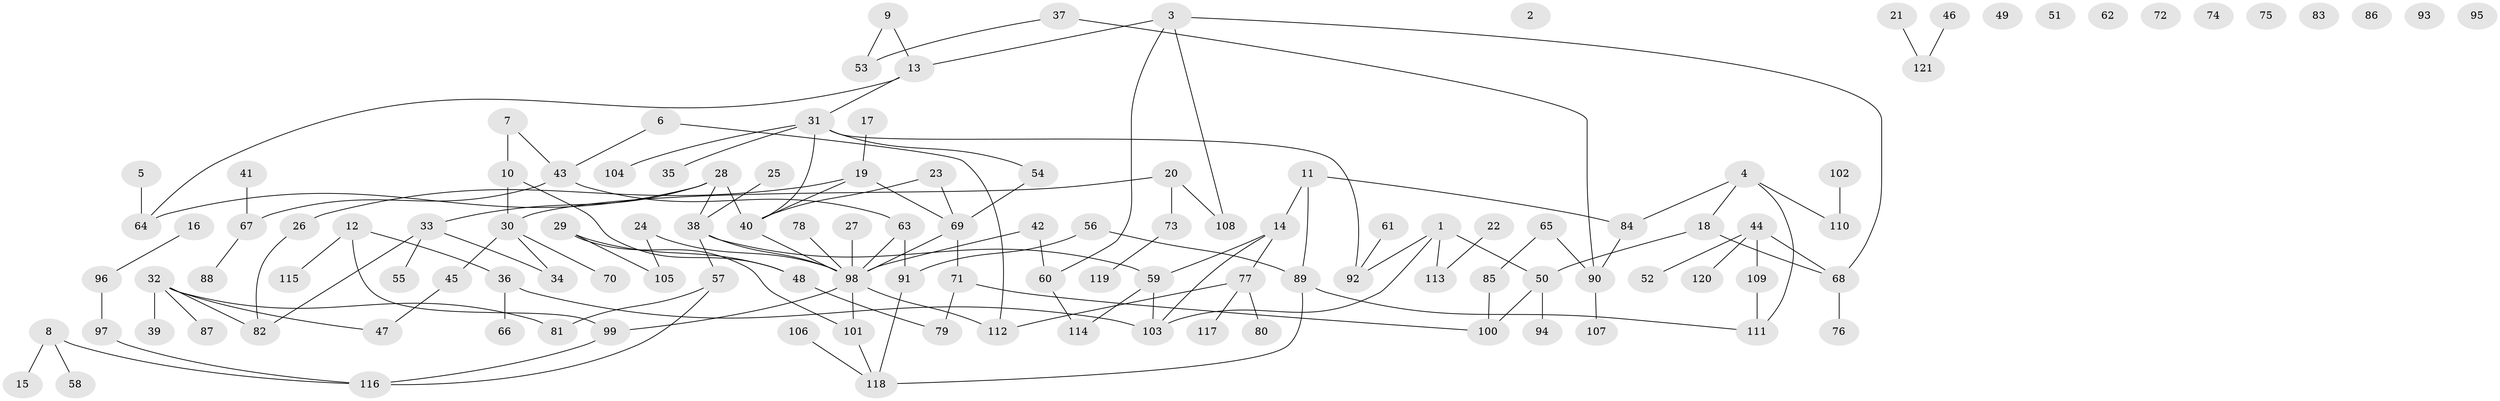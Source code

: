 // coarse degree distribution, {4: 0.1511627906976744, 0: 0.12790697674418605, 6: 0.03488372093023256, 1: 0.29069767441860467, 2: 0.1744186046511628, 3: 0.12790697674418605, 5: 0.08139534883720931, 11: 0.011627906976744186}
// Generated by graph-tools (version 1.1) at 2025/23/03/03/25 07:23:24]
// undirected, 121 vertices, 139 edges
graph export_dot {
graph [start="1"]
  node [color=gray90,style=filled];
  1;
  2;
  3;
  4;
  5;
  6;
  7;
  8;
  9;
  10;
  11;
  12;
  13;
  14;
  15;
  16;
  17;
  18;
  19;
  20;
  21;
  22;
  23;
  24;
  25;
  26;
  27;
  28;
  29;
  30;
  31;
  32;
  33;
  34;
  35;
  36;
  37;
  38;
  39;
  40;
  41;
  42;
  43;
  44;
  45;
  46;
  47;
  48;
  49;
  50;
  51;
  52;
  53;
  54;
  55;
  56;
  57;
  58;
  59;
  60;
  61;
  62;
  63;
  64;
  65;
  66;
  67;
  68;
  69;
  70;
  71;
  72;
  73;
  74;
  75;
  76;
  77;
  78;
  79;
  80;
  81;
  82;
  83;
  84;
  85;
  86;
  87;
  88;
  89;
  90;
  91;
  92;
  93;
  94;
  95;
  96;
  97;
  98;
  99;
  100;
  101;
  102;
  103;
  104;
  105;
  106;
  107;
  108;
  109;
  110;
  111;
  112;
  113;
  114;
  115;
  116;
  117;
  118;
  119;
  120;
  121;
  1 -- 50;
  1 -- 92;
  1 -- 103;
  1 -- 113;
  3 -- 13;
  3 -- 60;
  3 -- 68;
  3 -- 108;
  4 -- 18;
  4 -- 84;
  4 -- 110;
  4 -- 111;
  5 -- 64;
  6 -- 43;
  6 -- 112;
  7 -- 10;
  7 -- 43;
  8 -- 15;
  8 -- 58;
  8 -- 116;
  9 -- 13;
  9 -- 53;
  10 -- 30;
  10 -- 48;
  11 -- 14;
  11 -- 84;
  11 -- 89;
  12 -- 36;
  12 -- 99;
  12 -- 115;
  13 -- 31;
  13 -- 64;
  14 -- 59;
  14 -- 77;
  14 -- 103;
  16 -- 96;
  17 -- 19;
  18 -- 50;
  18 -- 68;
  19 -- 26;
  19 -- 40;
  19 -- 69;
  20 -- 30;
  20 -- 73;
  20 -- 108;
  21 -- 121;
  22 -- 113;
  23 -- 40;
  23 -- 69;
  24 -- 98;
  24 -- 105;
  25 -- 38;
  26 -- 82;
  27 -- 98;
  28 -- 33;
  28 -- 38;
  28 -- 40;
  28 -- 64;
  29 -- 48;
  29 -- 101;
  29 -- 105;
  30 -- 34;
  30 -- 45;
  30 -- 70;
  31 -- 35;
  31 -- 40;
  31 -- 54;
  31 -- 92;
  31 -- 104;
  32 -- 39;
  32 -- 47;
  32 -- 81;
  32 -- 82;
  32 -- 87;
  33 -- 34;
  33 -- 55;
  33 -- 82;
  36 -- 66;
  36 -- 103;
  37 -- 53;
  37 -- 90;
  38 -- 57;
  38 -- 59;
  38 -- 98;
  40 -- 98;
  41 -- 67;
  42 -- 60;
  42 -- 98;
  43 -- 63;
  43 -- 67;
  44 -- 52;
  44 -- 68;
  44 -- 109;
  44 -- 120;
  45 -- 47;
  46 -- 121;
  48 -- 79;
  50 -- 94;
  50 -- 100;
  54 -- 69;
  56 -- 89;
  56 -- 91;
  57 -- 81;
  57 -- 116;
  59 -- 103;
  59 -- 114;
  60 -- 114;
  61 -- 92;
  63 -- 91;
  63 -- 98;
  65 -- 85;
  65 -- 90;
  67 -- 88;
  68 -- 76;
  69 -- 71;
  69 -- 98;
  71 -- 79;
  71 -- 100;
  73 -- 119;
  77 -- 80;
  77 -- 112;
  77 -- 117;
  78 -- 98;
  84 -- 90;
  85 -- 100;
  89 -- 111;
  89 -- 118;
  90 -- 107;
  91 -- 118;
  96 -- 97;
  97 -- 116;
  98 -- 99;
  98 -- 101;
  98 -- 112;
  99 -- 116;
  101 -- 118;
  102 -- 110;
  106 -- 118;
  109 -- 111;
}
